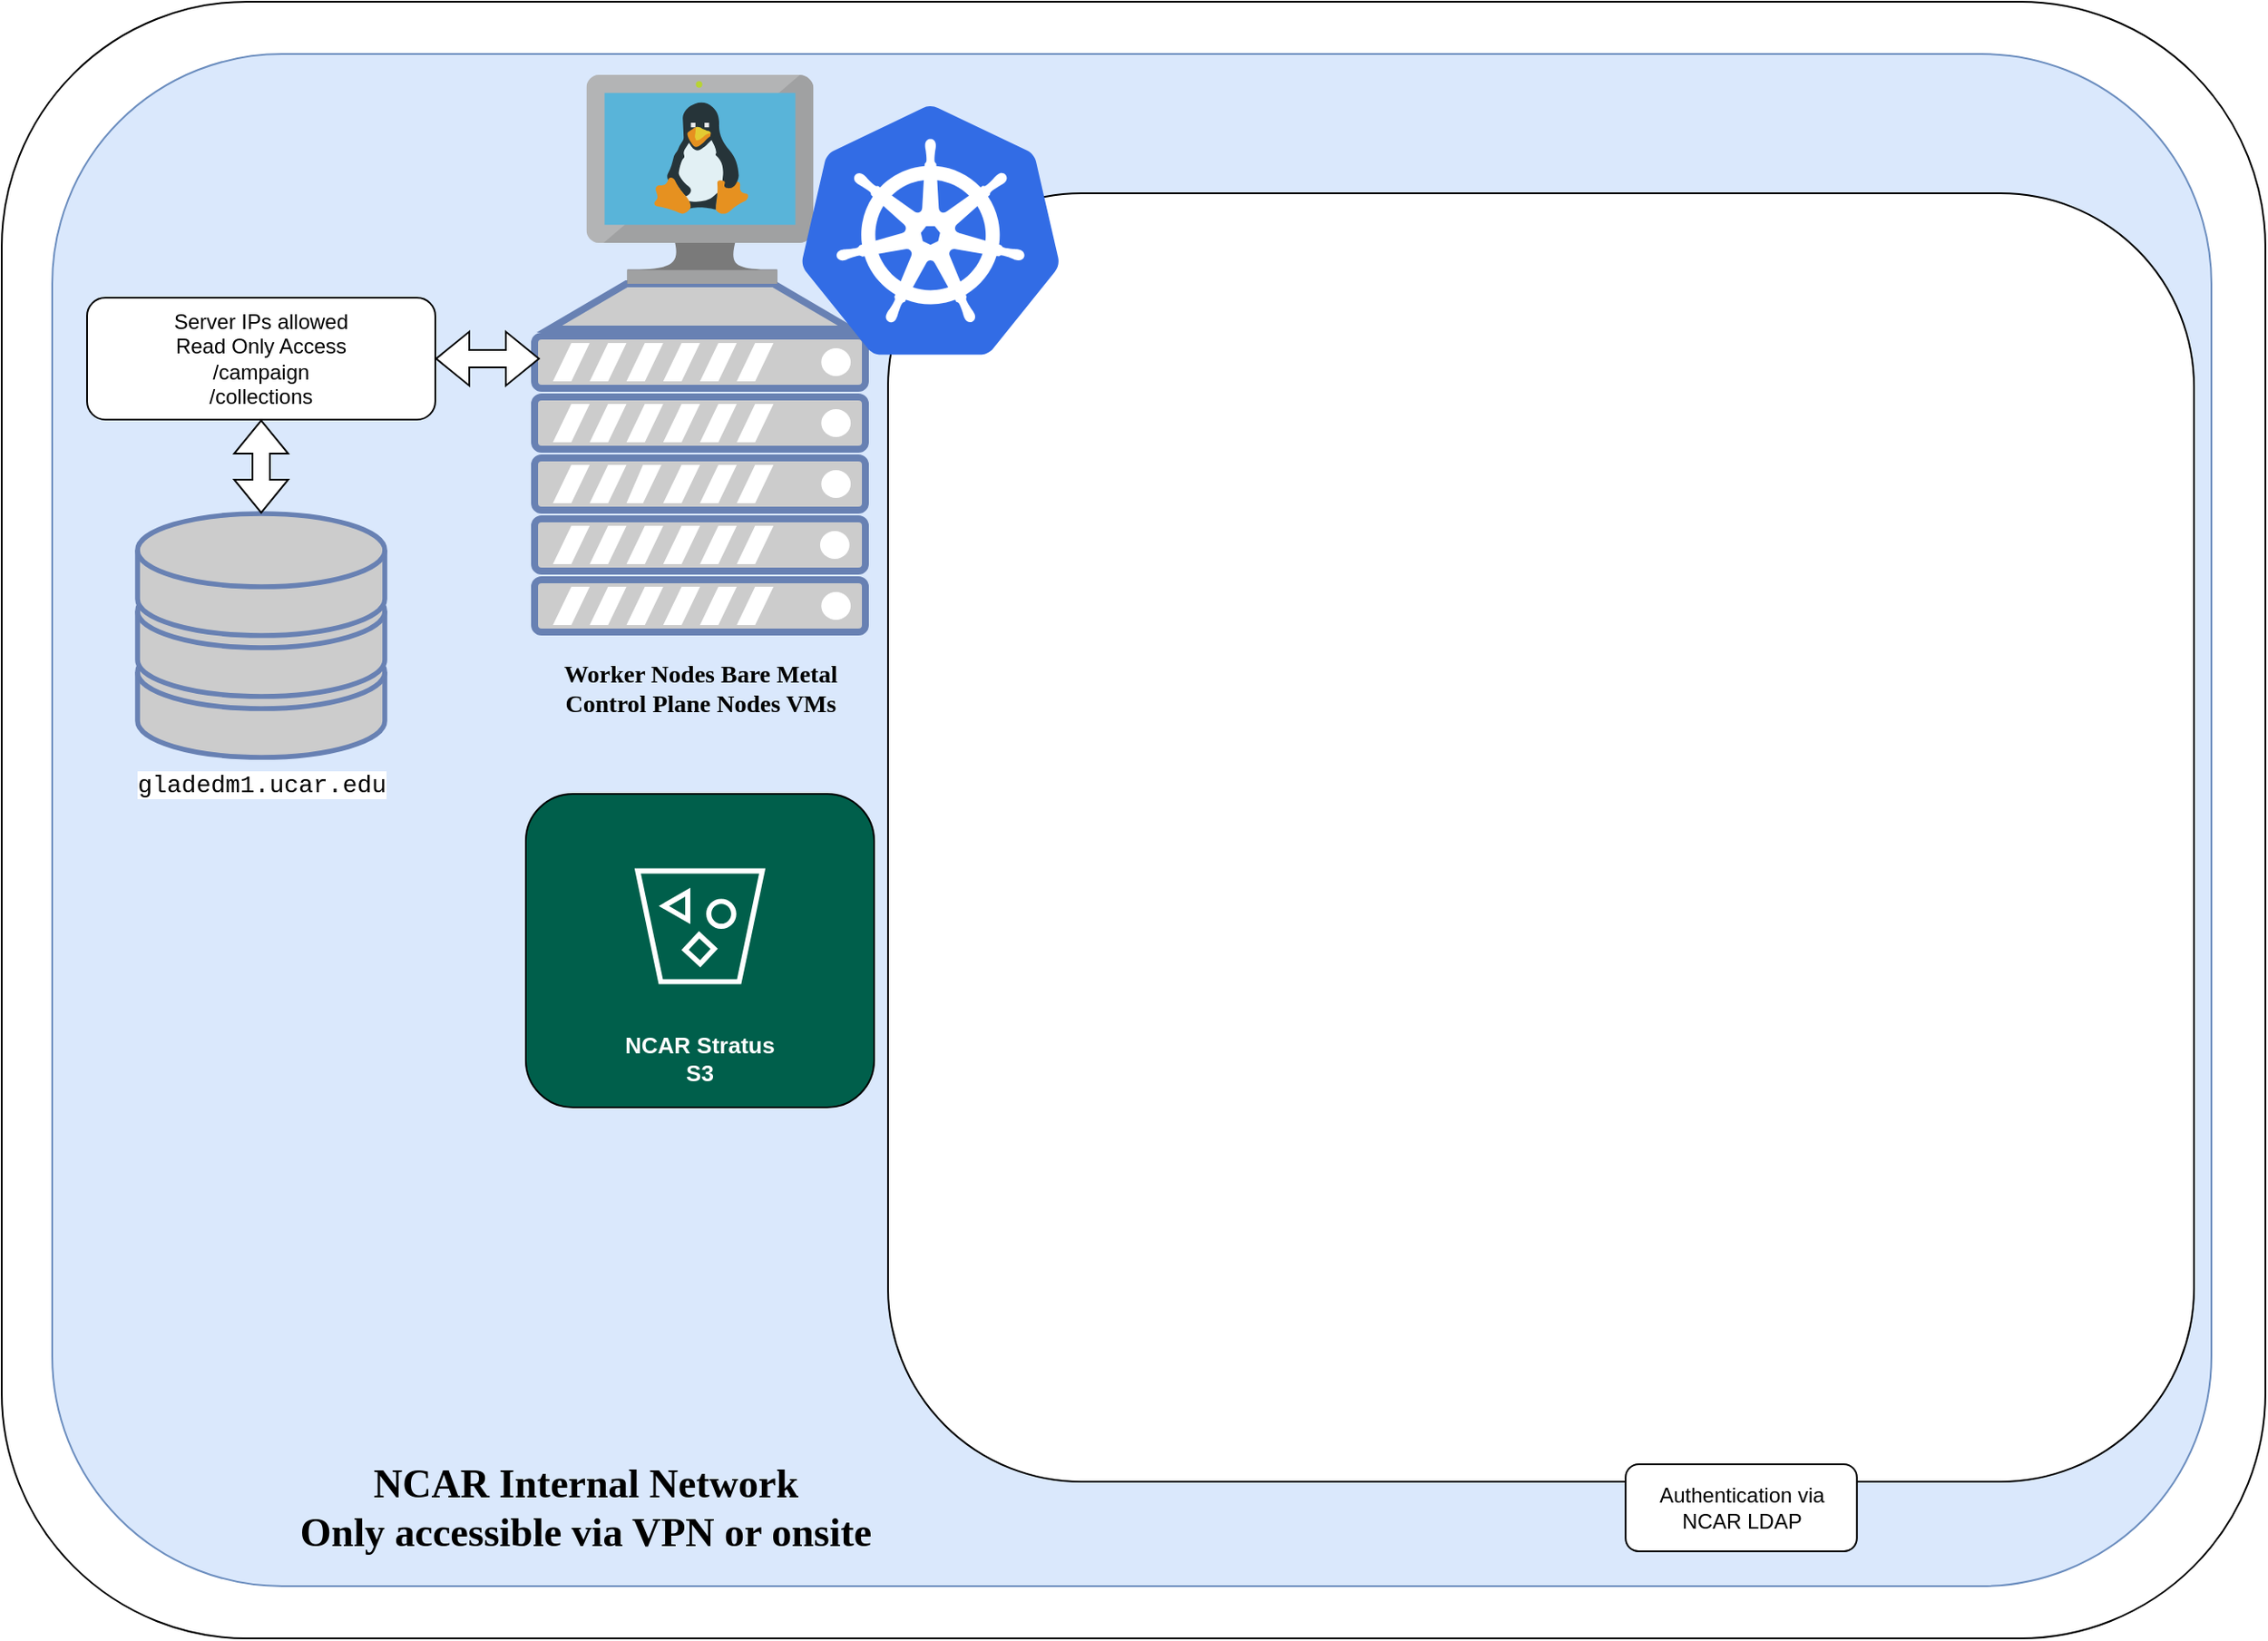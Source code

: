 <mxfile version="22.1.0" type="github">
  <diagram name="Page-1" id="gHKBDr5t76uutiOnwRir">
    <mxGraphModel dx="3414" dy="1132" grid="1" gridSize="10" guides="1" tooltips="1" connect="1" arrows="1" fold="1" page="1" pageScale="1" pageWidth="1100" pageHeight="1700" math="0" shadow="0">
      <root>
        <mxCell id="0" />
        <mxCell id="1" parent="0" />
        <mxCell id="OqGSFoKqHse3q_Ia956D-81" value="" style="rounded=1;whiteSpace=wrap;html=1;" parent="1" vertex="1">
          <mxGeometry x="-700" y="110" width="1300" height="940" as="geometry" />
        </mxCell>
        <mxCell id="OqGSFoKqHse3q_Ia956D-20" value="" style="rounded=1;whiteSpace=wrap;html=1;fillColor=#dae8fc;strokeColor=#6c8ebf;" parent="1" vertex="1">
          <mxGeometry x="-671" y="140" width="1240" height="880" as="geometry" />
        </mxCell>
        <mxCell id="TjWUEsn5IVO1DjWOrf8H-6" value="" style="rounded=1;whiteSpace=wrap;html=1;" parent="1" vertex="1">
          <mxGeometry x="-191" y="220" width="750" height="740" as="geometry" />
        </mxCell>
        <mxCell id="OqGSFoKqHse3q_Ia956D-2" value="Authentication via NCAR LDAP" style="rounded=1;whiteSpace=wrap;html=1;" parent="1" vertex="1">
          <mxGeometry x="232.59" y="950" width="132.81" height="50" as="geometry" />
        </mxCell>
        <mxCell id="OqGSFoKqHse3q_Ia956D-10" value="&lt;font face=&quot;Verdana&quot; style=&quot;font-size: 14px;&quot;&gt;&lt;b&gt;Worker Nodes Bare Metal&lt;br&gt;Control Plane Nodes VMs&lt;/b&gt;&lt;/font&gt;" style="text;html=1;align=center;verticalAlign=middle;resizable=0;points=[];autosize=1;strokeColor=none;fillColor=none;rotation=0;" parent="1" vertex="1">
          <mxGeometry x="-409" y="480" width="220" height="50" as="geometry" />
        </mxCell>
        <mxCell id="OqGSFoKqHse3q_Ia956D-19" value="" style="group" parent="1" vertex="1" connectable="0">
          <mxGeometry x="-399" y="565" width="200" height="405" as="geometry" />
        </mxCell>
        <mxCell id="OqGSFoKqHse3q_Ia956D-18" value="&lt;font style=&quot;font-size: 13px;&quot;&gt;&lt;br&gt;&lt;br&gt;&lt;br&gt;&lt;br&gt;&lt;br&gt;&lt;br&gt;&lt;br&gt;&lt;br&gt;&lt;font style=&quot;font-size: 13px;&quot; color=&quot;#ffffff&quot;&gt;&lt;b&gt;NCAR Stratus &lt;br&gt;S3&lt;/b&gt;&lt;/font&gt;&lt;/font&gt;" style="rounded=1;whiteSpace=wrap;html=1;fillColor=#005F4B;" parent="OqGSFoKqHse3q_Ia956D-19" vertex="1">
          <mxGeometry width="200" height="180" as="geometry" />
        </mxCell>
        <mxCell id="OqGSFoKqHse3q_Ia956D-17" value="" style="sketch=0;pointerEvents=1;shadow=0;dashed=0;html=1;strokeColor=none;fillColor=#005F4B;labelPosition=center;verticalLabelPosition=bottom;verticalAlign=top;align=center;outlineConnect=0;shape=mxgraph.veeam2.s3_compatible;aspect=fixed;" parent="OqGSFoKqHse3q_Ia956D-19" vertex="1">
          <mxGeometry x="44" y="20" width="112" height="112" as="geometry" />
        </mxCell>
        <mxCell id="OqGSFoKqHse3q_Ia956D-21" value="" style="group" parent="1" vertex="1" connectable="0">
          <mxGeometry x="-394" y="152" width="190" height="320" as="geometry" />
        </mxCell>
        <mxCell id="TjWUEsn5IVO1DjWOrf8H-14" value="" style="fontColor=#0066CC;verticalAlign=top;verticalLabelPosition=bottom;labelPosition=center;align=center;html=1;outlineConnect=0;fillColor=#CCCCCC;strokeColor=#6881B3;gradientColor=none;gradientDirection=north;strokeWidth=2;shape=mxgraph.networks.server;" parent="OqGSFoKqHse3q_Ia956D-21" vertex="1">
          <mxGeometry y="120" width="190" height="200" as="geometry" />
        </mxCell>
        <mxCell id="OqGSFoKqHse3q_Ia956D-9" value="" style="image;sketch=0;aspect=fixed;html=1;points=[];align=center;fontSize=12;image=img/lib/mscae/VM_Linux.svg;" parent="OqGSFoKqHse3q_Ia956D-21" vertex="1">
          <mxGeometry x="29.78" width="130.43" height="120" as="geometry" />
        </mxCell>
        <mxCell id="TjWUEsn5IVO1DjWOrf8H-15" value="" style="image;sketch=0;aspect=fixed;html=1;points=[];align=center;fontSize=12;image=img/lib/mscae/Kubernetes.svg;" parent="1" vertex="1">
          <mxGeometry x="-241" y="170" width="148.8" height="142.85" as="geometry" />
        </mxCell>
        <mxCell id="OqGSFoKqHse3q_Ia956D-22" value="" style="group" parent="1" vertex="1" connectable="0">
          <mxGeometry x="-651" y="280" width="200" height="264" as="geometry" />
        </mxCell>
        <mxCell id="TjWUEsn5IVO1DjWOrf8H-11" value="&lt;div style=&quot;font-family: Consolas, &amp;quot;Courier New&amp;quot;, monospace; font-size: 14px; line-height: 19px;&quot;&gt;&lt;font style=&quot;background-color: rgb(255, 255, 255);&quot; color=&quot;#000000&quot;&gt;gladedm1.ucar.edu&lt;/font&gt;&lt;/div&gt;" style="fontColor=#0066CC;verticalAlign=top;verticalLabelPosition=bottom;labelPosition=center;align=center;html=1;outlineConnect=0;fillColor=#CCCCCC;strokeColor=#6881B3;gradientColor=none;gradientDirection=north;strokeWidth=2;shape=mxgraph.networks.storage;" parent="OqGSFoKqHse3q_Ia956D-22" vertex="1">
          <mxGeometry x="29" y="124" width="142" height="140" as="geometry" />
        </mxCell>
        <mxCell id="TjWUEsn5IVO1DjWOrf8H-29" value="Server IPs allowed&lt;br&gt;Read Only Access&lt;br&gt;/campaign&lt;br&gt;/collections" style="rounded=1;whiteSpace=wrap;html=1;" parent="OqGSFoKqHse3q_Ia956D-22" vertex="1">
          <mxGeometry width="200" height="70" as="geometry" />
        </mxCell>
        <mxCell id="TjWUEsn5IVO1DjWOrf8H-30" value="" style="shape=flexArrow;endArrow=classic;startArrow=classic;html=1;rounded=0;exitX=1;exitY=0.5;exitDx=0;exitDy=0;fillColor=default;" parent="OqGSFoKqHse3q_Ia956D-22" source="TjWUEsn5IVO1DjWOrf8H-29" edge="1">
          <mxGeometry width="100" height="100" relative="1" as="geometry">
            <mxPoint x="170" y="228" as="sourcePoint" />
            <mxPoint x="260" y="35" as="targetPoint" />
          </mxGeometry>
        </mxCell>
        <mxCell id="TjWUEsn5IVO1DjWOrf8H-31" value="" style="shape=flexArrow;endArrow=classic;startArrow=classic;html=1;rounded=0;exitX=0.5;exitY=0;exitDx=0;exitDy=0;entryX=0.5;entryY=1;entryDx=0;entryDy=0;exitPerimeter=0;fillColor=default;" parent="OqGSFoKqHse3q_Ia956D-22" source="TjWUEsn5IVO1DjWOrf8H-11" target="TjWUEsn5IVO1DjWOrf8H-29" edge="1">
          <mxGeometry width="100" height="100" relative="1" as="geometry">
            <mxPoint x="170.5" y="303" as="sourcePoint" />
            <mxPoint x="170.5" y="243" as="targetPoint" />
          </mxGeometry>
        </mxCell>
        <mxCell id="OqGSFoKqHse3q_Ia956D-80" value="&lt;font face=&quot;Verdana&quot; style=&quot;font-size: 23px;&quot;&gt;&lt;b&gt;NCAR Internal Network&lt;br&gt;Only accessible via VPN or onsite&lt;/b&gt;&lt;/font&gt;" style="text;html=1;align=center;verticalAlign=middle;resizable=0;points=[];autosize=1;strokeColor=none;fillColor=none;" parent="1" vertex="1">
          <mxGeometry x="-590" y="940" width="450" height="70" as="geometry" />
        </mxCell>
      </root>
    </mxGraphModel>
  </diagram>
</mxfile>
